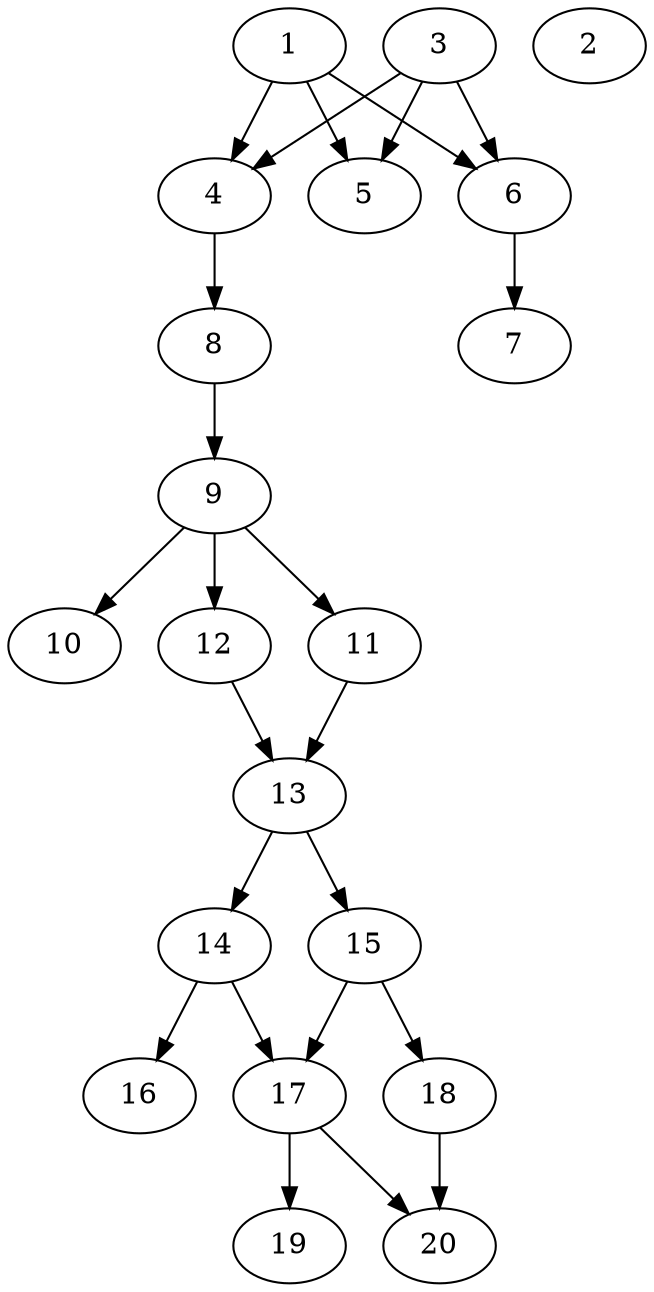 // DAG automatically generated by daggen at Sat Jul 27 15:36:23 2019
// ./daggen --dot -n 20 --ccr 0.3 --fat 0.4 --regular 0.5 --density 0.7 --mindata 5242880 --maxdata 52428800 
digraph G {
  1 [size="82292053", alpha="0.04", expect_size="24687616"] 
  1 -> 4 [size ="24687616"]
  1 -> 5 [size ="24687616"]
  1 -> 6 [size ="24687616"]
  2 [size="148384427", alpha="0.03", expect_size="44515328"] 
  3 [size="147660800", alpha="0.05", expect_size="44298240"] 
  3 -> 4 [size ="44298240"]
  3 -> 5 [size ="44298240"]
  3 -> 6 [size ="44298240"]
  4 [size="163386027", alpha="0.16", expect_size="49015808"] 
  4 -> 8 [size ="49015808"]
  5 [size="73659733", alpha="0.12", expect_size="22097920"] 
  6 [size="114541227", alpha="0.06", expect_size="34362368"] 
  6 -> 7 [size ="34362368"]
  7 [size="84708693", alpha="0.02", expect_size="25412608"] 
  8 [size="118893227", alpha="0.17", expect_size="35667968"] 
  8 -> 9 [size ="35667968"]
  9 [size="30047573", alpha="0.10", expect_size="9014272"] 
  9 -> 10 [size ="9014272"]
  9 -> 11 [size ="9014272"]
  9 -> 12 [size ="9014272"]
  10 [size="46298453", alpha="0.06", expect_size="13889536"] 
  11 [size="31122773", alpha="0.17", expect_size="9336832"] 
  11 -> 13 [size ="9336832"]
  12 [size="63399253", alpha="0.09", expect_size="19019776"] 
  12 -> 13 [size ="19019776"]
  13 [size="87541760", alpha="0.08", expect_size="26262528"] 
  13 -> 14 [size ="26262528"]
  13 -> 15 [size ="26262528"]
  14 [size="129320960", alpha="0.00", expect_size="38796288"] 
  14 -> 16 [size ="38796288"]
  14 -> 17 [size ="38796288"]
  15 [size="97409707", alpha="0.02", expect_size="29222912"] 
  15 -> 17 [size ="29222912"]
  15 -> 18 [size ="29222912"]
  16 [size="34812587", alpha="0.05", expect_size="10443776"] 
  17 [size="84722347", alpha="0.12", expect_size="25416704"] 
  17 -> 19 [size ="25416704"]
  17 -> 20 [size ="25416704"]
  18 [size="98607787", alpha="0.14", expect_size="29582336"] 
  18 -> 20 [size ="29582336"]
  19 [size="78185813", alpha="0.16", expect_size="23455744"] 
  20 [size="157999787", alpha="0.05", expect_size="47399936"] 
}

